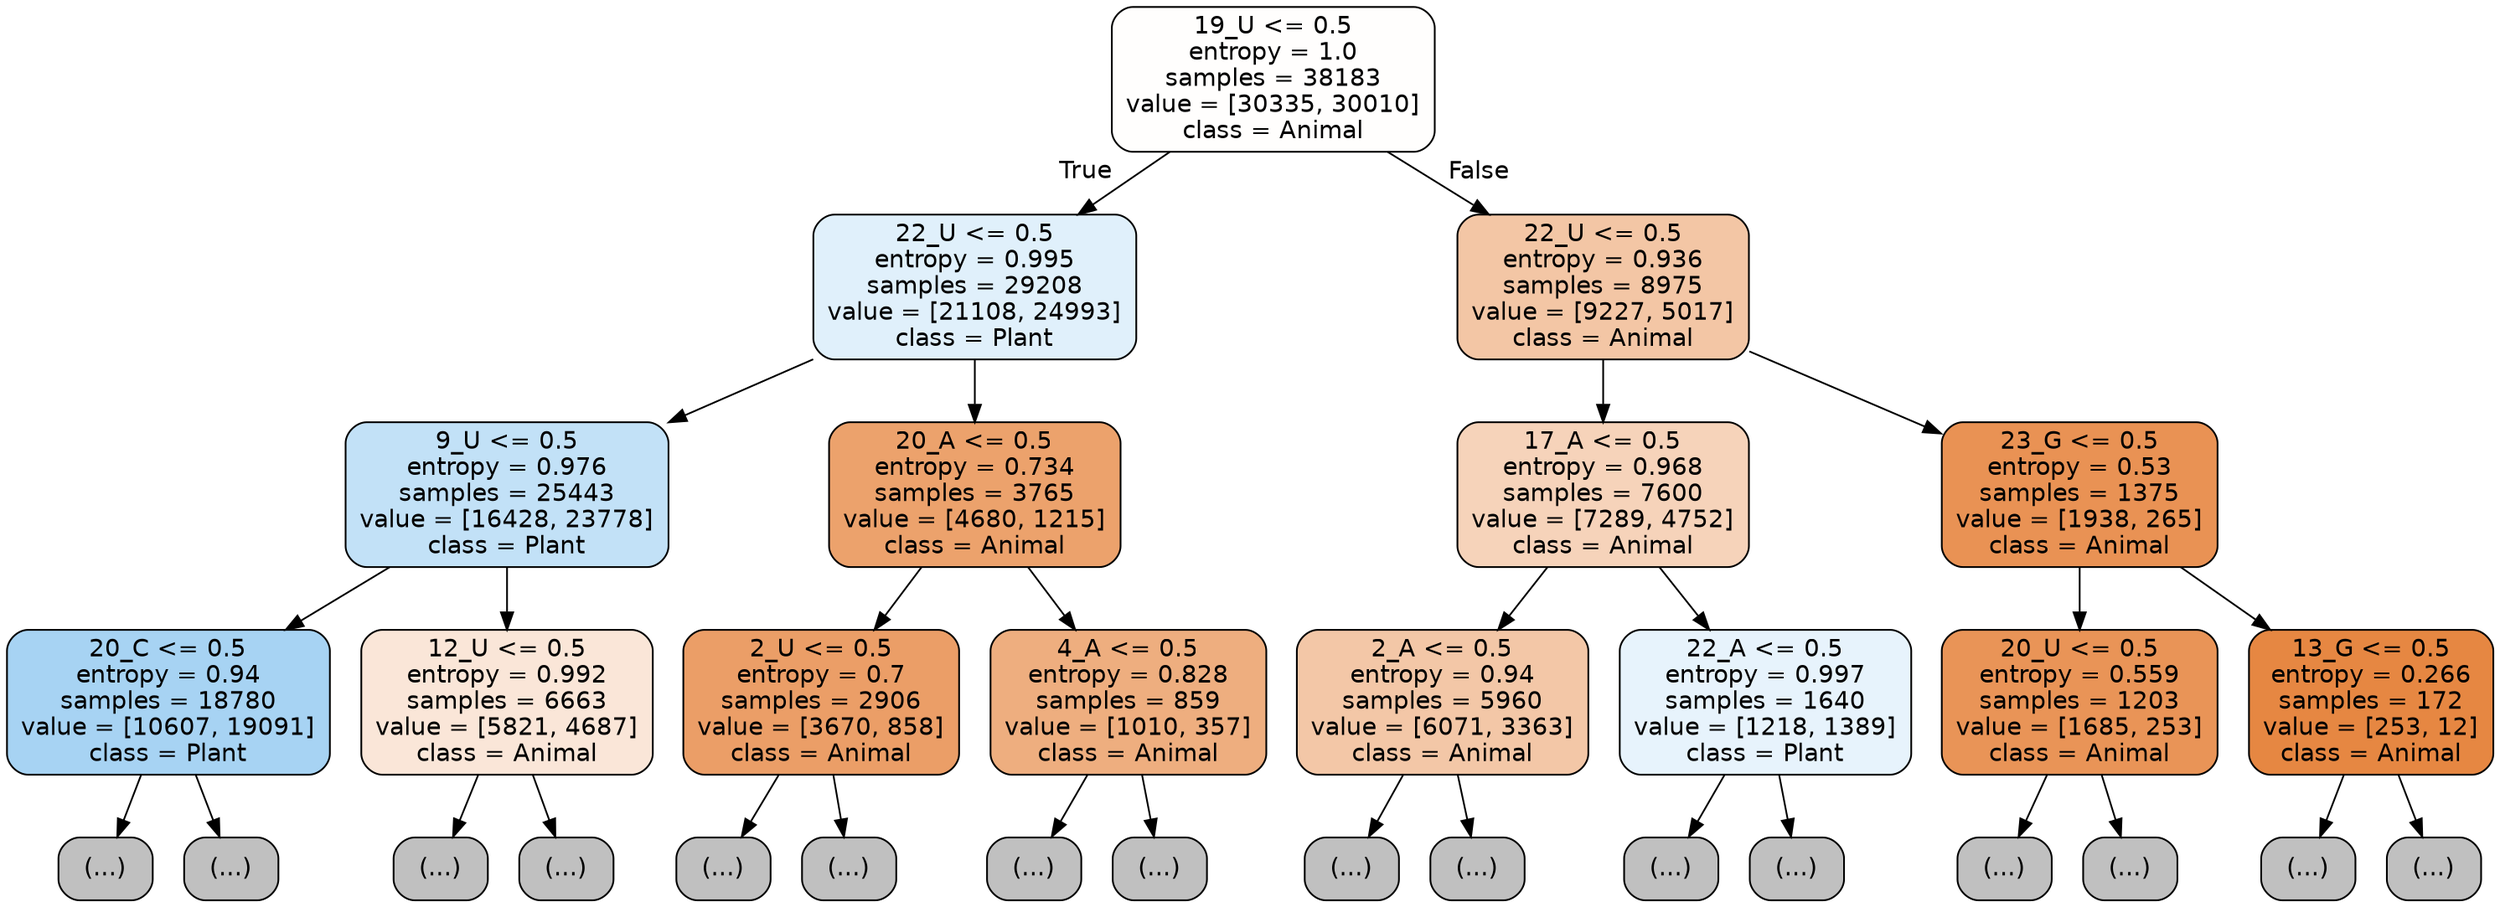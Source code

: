 digraph Tree {
node [shape=box, style="filled, rounded", color="black", fontname="helvetica"] ;
edge [fontname="helvetica"] ;
0 [label="19_U <= 0.5\nentropy = 1.0\nsamples = 38183\nvalue = [30335, 30010]\nclass = Animal", fillcolor="#fffefd"] ;
1 [label="22_U <= 0.5\nentropy = 0.995\nsamples = 29208\nvalue = [21108, 24993]\nclass = Plant", fillcolor="#e0f0fb"] ;
0 -> 1 [labeldistance=2.5, labelangle=45, headlabel="True"] ;
2 [label="9_U <= 0.5\nentropy = 0.976\nsamples = 25443\nvalue = [16428, 23778]\nclass = Plant", fillcolor="#c2e1f7"] ;
1 -> 2 ;
3 [label="20_C <= 0.5\nentropy = 0.94\nsamples = 18780\nvalue = [10607, 19091]\nclass = Plant", fillcolor="#a7d3f3"] ;
2 -> 3 ;
4 [label="(...)", fillcolor="#C0C0C0"] ;
3 -> 4 ;
5947 [label="(...)", fillcolor="#C0C0C0"] ;
3 -> 5947 ;
7814 [label="12_U <= 0.5\nentropy = 0.992\nsamples = 6663\nvalue = [5821, 4687]\nclass = Animal", fillcolor="#fae6d8"] ;
2 -> 7814 ;
7815 [label="(...)", fillcolor="#C0C0C0"] ;
7814 -> 7815 ;
10038 [label="(...)", fillcolor="#C0C0C0"] ;
7814 -> 10038 ;
11029 [label="20_A <= 0.5\nentropy = 0.734\nsamples = 3765\nvalue = [4680, 1215]\nclass = Animal", fillcolor="#eca26c"] ;
1 -> 11029 ;
11030 [label="2_U <= 0.5\nentropy = 0.7\nsamples = 2906\nvalue = [3670, 858]\nclass = Animal", fillcolor="#eb9e67"] ;
11029 -> 11030 ;
11031 [label="(...)", fillcolor="#C0C0C0"] ;
11030 -> 11031 ;
11826 [label="(...)", fillcolor="#C0C0C0"] ;
11030 -> 11826 ;
12109 [label="4_A <= 0.5\nentropy = 0.828\nsamples = 859\nvalue = [1010, 357]\nclass = Animal", fillcolor="#eeae7f"] ;
11029 -> 12109 ;
12110 [label="(...)", fillcolor="#C0C0C0"] ;
12109 -> 12110 ;
12433 [label="(...)", fillcolor="#C0C0C0"] ;
12109 -> 12433 ;
12510 [label="22_U <= 0.5\nentropy = 0.936\nsamples = 8975\nvalue = [9227, 5017]\nclass = Animal", fillcolor="#f3c6a5"] ;
0 -> 12510 [labeldistance=2.5, labelangle=-45, headlabel="False"] ;
12511 [label="17_A <= 0.5\nentropy = 0.968\nsamples = 7600\nvalue = [7289, 4752]\nclass = Animal", fillcolor="#f6d3ba"] ;
12510 -> 12511 ;
12512 [label="2_A <= 0.5\nentropy = 0.94\nsamples = 5960\nvalue = [6071, 3363]\nclass = Animal", fillcolor="#f3c7a7"] ;
12511 -> 12512 ;
12513 [label="(...)", fillcolor="#C0C0C0"] ;
12512 -> 12513 ;
14746 [label="(...)", fillcolor="#C0C0C0"] ;
12512 -> 14746 ;
15595 [label="22_A <= 0.5\nentropy = 0.997\nsamples = 1640\nvalue = [1218, 1389]\nclass = Plant", fillcolor="#e7f3fc"] ;
12511 -> 15595 ;
15596 [label="(...)", fillcolor="#C0C0C0"] ;
15595 -> 15596 ;
16311 [label="(...)", fillcolor="#C0C0C0"] ;
15595 -> 16311 ;
16416 [label="23_G <= 0.5\nentropy = 0.53\nsamples = 1375\nvalue = [1938, 265]\nclass = Animal", fillcolor="#e99254"] ;
12510 -> 16416 ;
16417 [label="20_U <= 0.5\nentropy = 0.559\nsamples = 1203\nvalue = [1685, 253]\nclass = Animal", fillcolor="#e99457"] ;
16416 -> 16417 ;
16418 [label="(...)", fillcolor="#C0C0C0"] ;
16417 -> 16418 ;
16711 [label="(...)", fillcolor="#C0C0C0"] ;
16417 -> 16711 ;
16788 [label="13_G <= 0.5\nentropy = 0.266\nsamples = 172\nvalue = [253, 12]\nclass = Animal", fillcolor="#e68742"] ;
16416 -> 16788 ;
16789 [label="(...)", fillcolor="#C0C0C0"] ;
16788 -> 16789 ;
16814 [label="(...)", fillcolor="#C0C0C0"] ;
16788 -> 16814 ;
}